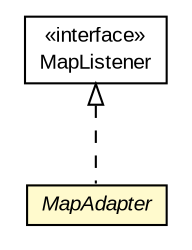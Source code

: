 #!/usr/local/bin/dot
#
# Class diagram 
# Generated by UMLGraph version R5_6-24-gf6e263 (http://www.umlgraph.org/)
#

digraph G {
	edge [fontname="arial",fontsize=10,labelfontname="arial",labelfontsize=10];
	node [fontname="arial",fontsize=10,shape=plaintext];
	nodesep=0.25;
	ranksep=0.5;
	// org.osmdroid.events.MapAdapter
	c57054 [label=<<table title="org.osmdroid.events.MapAdapter" border="0" cellborder="1" cellspacing="0" cellpadding="2" port="p" bgcolor="lemonChiffon" href="./MapAdapter.html">
		<tr><td><table border="0" cellspacing="0" cellpadding="1">
<tr><td align="center" balign="center"><font face="arial italic"> MapAdapter </font></td></tr>
		</table></td></tr>
		</table>>, URL="./MapAdapter.html", fontname="arial", fontcolor="black", fontsize=10.0];
	// org.osmdroid.events.MapListener
	c57057 [label=<<table title="org.osmdroid.events.MapListener" border="0" cellborder="1" cellspacing="0" cellpadding="2" port="p" href="./MapListener.html">
		<tr><td><table border="0" cellspacing="0" cellpadding="1">
<tr><td align="center" balign="center"> &#171;interface&#187; </td></tr>
<tr><td align="center" balign="center"> MapListener </td></tr>
		</table></td></tr>
		</table>>, URL="./MapListener.html", fontname="arial", fontcolor="black", fontsize=10.0];
	//org.osmdroid.events.MapAdapter implements org.osmdroid.events.MapListener
	c57057:p -> c57054:p [dir=back,arrowtail=empty,style=dashed];
}


